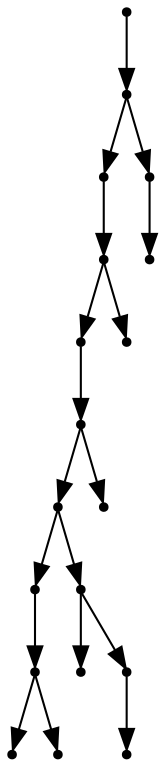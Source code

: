 digraph {
  18 [shape=point];
  17 [shape=point];
  14 [shape=point];
  13 [shape=point];
  11 [shape=point];
  10 [shape=point];
  8 [shape=point];
  3 [shape=point];
  2 [shape=point];
  0 [shape=point];
  1 [shape=point];
  7 [shape=point];
  4 [shape=point];
  6 [shape=point];
  5 [shape=point];
  9 [shape=point];
  12 [shape=point];
  16 [shape=point];
  15 [shape=point];
18 -> 17;
17 -> 14;
14 -> 13;
13 -> 11;
11 -> 10;
10 -> 8;
8 -> 3;
3 -> 2;
2 -> 0;
2 -> 1;
8 -> 7;
7 -> 4;
7 -> 6;
6 -> 5;
10 -> 9;
13 -> 12;
17 -> 16;
16 -> 15;
}
